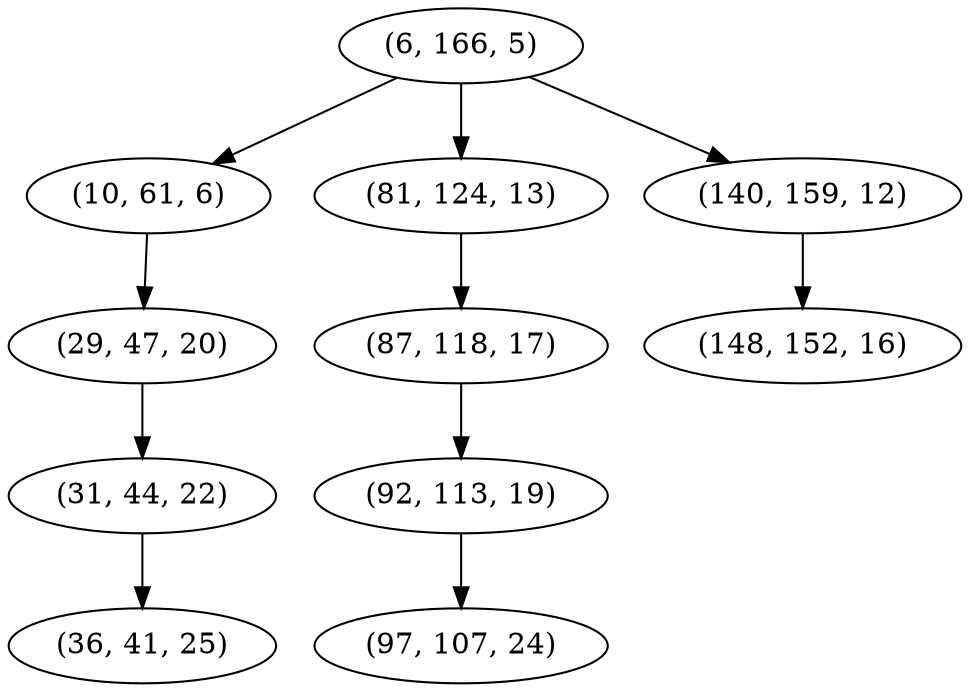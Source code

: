 digraph tree {
    "(6, 166, 5)";
    "(10, 61, 6)";
    "(29, 47, 20)";
    "(31, 44, 22)";
    "(36, 41, 25)";
    "(81, 124, 13)";
    "(87, 118, 17)";
    "(92, 113, 19)";
    "(97, 107, 24)";
    "(140, 159, 12)";
    "(148, 152, 16)";
    "(6, 166, 5)" -> "(10, 61, 6)";
    "(6, 166, 5)" -> "(81, 124, 13)";
    "(6, 166, 5)" -> "(140, 159, 12)";
    "(10, 61, 6)" -> "(29, 47, 20)";
    "(29, 47, 20)" -> "(31, 44, 22)";
    "(31, 44, 22)" -> "(36, 41, 25)";
    "(81, 124, 13)" -> "(87, 118, 17)";
    "(87, 118, 17)" -> "(92, 113, 19)";
    "(92, 113, 19)" -> "(97, 107, 24)";
    "(140, 159, 12)" -> "(148, 152, 16)";
}
